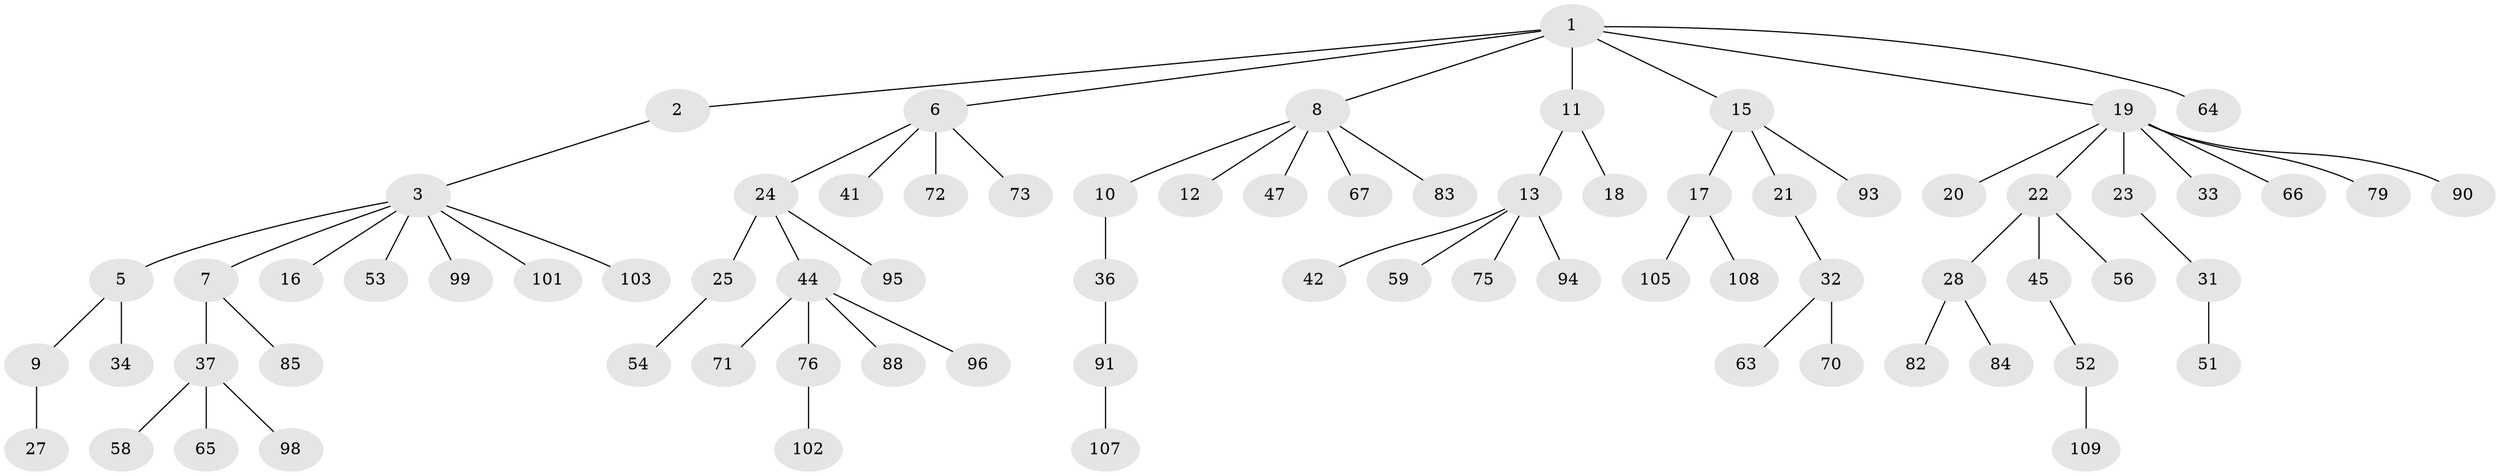 // Generated by graph-tools (version 1.1) at 2025/52/02/27/25 19:52:11]
// undirected, 75 vertices, 74 edges
graph export_dot {
graph [start="1"]
  node [color=gray90,style=filled];
  1 [super="+4"];
  2 [super="+46"];
  3 [super="+35"];
  5 [super="+14"];
  6 [super="+40"];
  7;
  8 [super="+50"];
  9;
  10;
  11;
  12 [super="+49"];
  13 [super="+26"];
  15 [super="+68"];
  16;
  17 [super="+29"];
  18 [super="+78"];
  19 [super="+62"];
  20;
  21;
  22 [super="+43"];
  23;
  24 [super="+38"];
  25;
  27 [super="+48"];
  28 [super="+30"];
  31 [super="+39"];
  32 [super="+61"];
  33;
  34 [super="+89"];
  36 [super="+106"];
  37 [super="+81"];
  41 [super="+77"];
  42;
  44 [super="+55"];
  45 [super="+57"];
  47;
  51 [super="+60"];
  52 [super="+69"];
  53;
  54 [super="+92"];
  56;
  58 [super="+74"];
  59;
  63;
  64;
  65;
  66;
  67;
  70 [super="+97"];
  71 [super="+86"];
  72;
  73;
  75 [super="+80"];
  76 [super="+87"];
  79;
  82;
  83;
  84;
  85;
  88;
  90 [super="+104"];
  91;
  93;
  94;
  95;
  96 [super="+100"];
  98;
  99;
  101;
  102;
  103;
  105;
  107;
  108;
  109;
  1 -- 2;
  1 -- 6;
  1 -- 11;
  1 -- 15;
  1 -- 19;
  1 -- 8;
  1 -- 64;
  2 -- 3;
  3 -- 5;
  3 -- 7;
  3 -- 16;
  3 -- 53;
  3 -- 99;
  3 -- 103;
  3 -- 101;
  5 -- 9;
  5 -- 34;
  6 -- 24;
  6 -- 41;
  6 -- 72;
  6 -- 73;
  7 -- 37;
  7 -- 85;
  8 -- 10;
  8 -- 12;
  8 -- 47;
  8 -- 67;
  8 -- 83;
  9 -- 27;
  10 -- 36;
  11 -- 13;
  11 -- 18;
  13 -- 59;
  13 -- 75;
  13 -- 42;
  13 -- 94;
  15 -- 17;
  15 -- 21;
  15 -- 93;
  17 -- 108;
  17 -- 105;
  19 -- 20;
  19 -- 22;
  19 -- 23;
  19 -- 33;
  19 -- 66;
  19 -- 90;
  19 -- 79;
  21 -- 32;
  22 -- 28;
  22 -- 45;
  22 -- 56;
  23 -- 31;
  24 -- 25;
  24 -- 44;
  24 -- 95;
  25 -- 54;
  28 -- 82;
  28 -- 84;
  31 -- 51;
  32 -- 63;
  32 -- 70;
  36 -- 91;
  37 -- 58;
  37 -- 65;
  37 -- 98;
  44 -- 71;
  44 -- 88;
  44 -- 96;
  44 -- 76;
  45 -- 52;
  52 -- 109;
  76 -- 102;
  91 -- 107;
}
